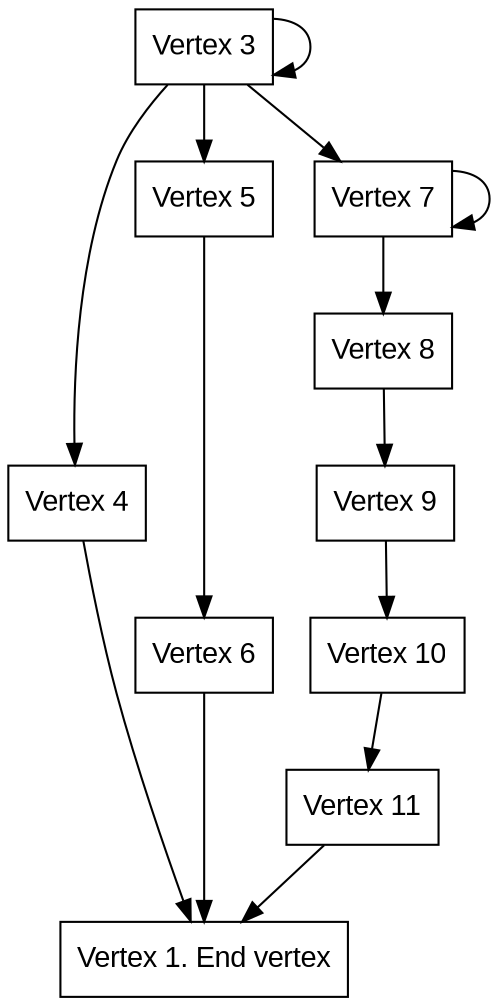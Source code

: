 digraph  D {

node [shape=record fontname=Arial];

3 [label="Vertex 3"]
4 [label="Vertex 4"]
5 [label="Vertex 5"]
7 [label="Vertex 7"]
6 [label="Vertex 6"]
8 [label="Vertex 8"]
9 [label="Vertex 9"]
10 [label="Vertex 10"]
11 [label="Vertex 11"]
1 [label="Vertex 1. End vertex"]


3 -> 3, 4, 5, 7
4 -> 1
5 -> 6
7 -> 7, 8
6 -> 1
8 -> 9
9 -> 10
10 -> 11
11 -> 1


}